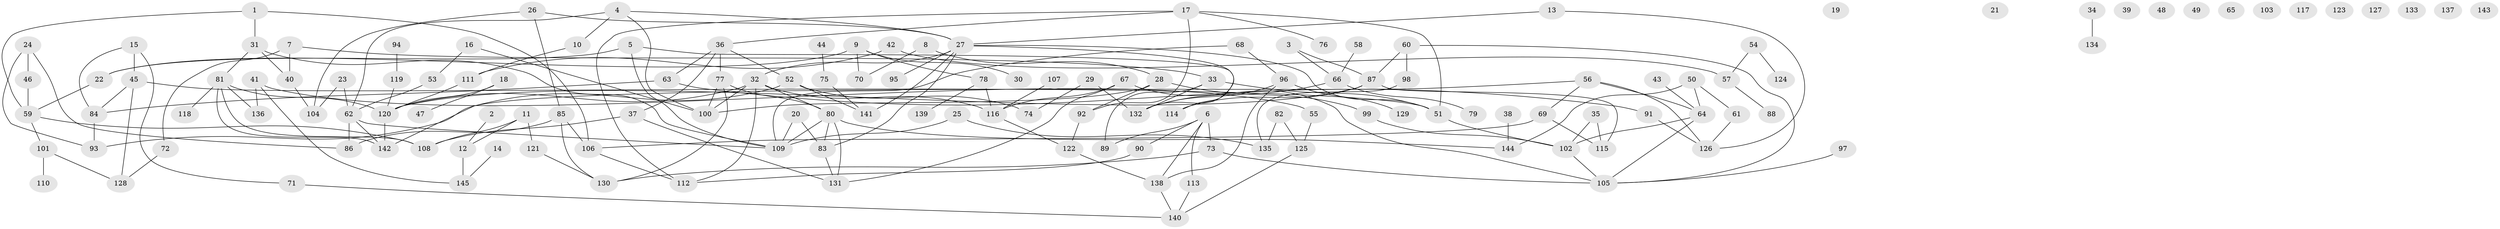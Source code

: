 // coarse degree distribution, {3: 0.14563106796116504, 2: 0.18446601941747573, 4: 0.1262135922330097, 7: 0.04854368932038835, 5: 0.08737864077669903, 1: 0.1941747572815534, 0: 0.1262135922330097, 12: 0.009708737864077669, 9: 0.009708737864077669, 10: 0.009708737864077669, 6: 0.038834951456310676, 8: 0.019417475728155338}
// Generated by graph-tools (version 1.1) at 2025/23/03/03/25 07:23:26]
// undirected, 145 vertices, 196 edges
graph export_dot {
graph [start="1"]
  node [color=gray90,style=filled];
  1;
  2;
  3;
  4;
  5;
  6;
  7;
  8;
  9;
  10;
  11;
  12;
  13;
  14;
  15;
  16;
  17;
  18;
  19;
  20;
  21;
  22;
  23;
  24;
  25;
  26;
  27;
  28;
  29;
  30;
  31;
  32;
  33;
  34;
  35;
  36;
  37;
  38;
  39;
  40;
  41;
  42;
  43;
  44;
  45;
  46;
  47;
  48;
  49;
  50;
  51;
  52;
  53;
  54;
  55;
  56;
  57;
  58;
  59;
  60;
  61;
  62;
  63;
  64;
  65;
  66;
  67;
  68;
  69;
  70;
  71;
  72;
  73;
  74;
  75;
  76;
  77;
  78;
  79;
  80;
  81;
  82;
  83;
  84;
  85;
  86;
  87;
  88;
  89;
  90;
  91;
  92;
  93;
  94;
  95;
  96;
  97;
  98;
  99;
  100;
  101;
  102;
  103;
  104;
  105;
  106;
  107;
  108;
  109;
  110;
  111;
  112;
  113;
  114;
  115;
  116;
  117;
  118;
  119;
  120;
  121;
  122;
  123;
  124;
  125;
  126;
  127;
  128;
  129;
  130;
  131;
  132;
  133;
  134;
  135;
  136;
  137;
  138;
  139;
  140;
  141;
  142;
  143;
  144;
  145;
  1 -- 31;
  1 -- 59;
  1 -- 106;
  2 -- 12;
  3 -- 66;
  3 -- 87;
  4 -- 10;
  4 -- 27;
  4 -- 62;
  4 -- 100;
  5 -- 22;
  5 -- 109;
  5 -- 114;
  6 -- 73;
  6 -- 89;
  6 -- 90;
  6 -- 113;
  6 -- 138;
  7 -- 33;
  7 -- 40;
  7 -- 72;
  8 -- 28;
  8 -- 70;
  9 -- 22;
  9 -- 30;
  9 -- 70;
  9 -- 78;
  10 -- 111;
  11 -- 12;
  11 -- 108;
  11 -- 121;
  12 -- 145;
  13 -- 27;
  13 -- 126;
  14 -- 145;
  15 -- 45;
  15 -- 71;
  15 -- 84;
  16 -- 53;
  16 -- 100;
  17 -- 36;
  17 -- 51;
  17 -- 76;
  17 -- 92;
  17 -- 112;
  18 -- 47;
  18 -- 120;
  20 -- 83;
  20 -- 109;
  22 -- 59;
  23 -- 62;
  23 -- 104;
  24 -- 46;
  24 -- 86;
  24 -- 93;
  25 -- 109;
  25 -- 135;
  26 -- 27;
  26 -- 85;
  26 -- 104;
  27 -- 32;
  27 -- 51;
  27 -- 83;
  27 -- 95;
  27 -- 132;
  27 -- 141;
  28 -- 92;
  28 -- 99;
  28 -- 100;
  29 -- 74;
  29 -- 132;
  31 -- 40;
  31 -- 81;
  31 -- 109;
  32 -- 80;
  32 -- 100;
  32 -- 112;
  32 -- 116;
  32 -- 120;
  33 -- 51;
  33 -- 89;
  33 -- 132;
  34 -- 134;
  35 -- 102;
  35 -- 115;
  36 -- 37;
  36 -- 52;
  36 -- 63;
  36 -- 77;
  37 -- 108;
  37 -- 131;
  38 -- 144;
  40 -- 104;
  41 -- 55;
  41 -- 136;
  41 -- 145;
  42 -- 57;
  42 -- 111;
  43 -- 64;
  44 -- 75;
  45 -- 51;
  45 -- 84;
  45 -- 128;
  46 -- 59;
  50 -- 61;
  50 -- 64;
  50 -- 144;
  51 -- 102;
  52 -- 74;
  52 -- 141;
  52 -- 142;
  53 -- 62;
  54 -- 57;
  54 -- 124;
  55 -- 125;
  56 -- 64;
  56 -- 69;
  56 -- 93;
  56 -- 126;
  57 -- 88;
  58 -- 66;
  59 -- 101;
  59 -- 108;
  60 -- 87;
  60 -- 98;
  60 -- 105;
  61 -- 126;
  62 -- 86;
  62 -- 109;
  62 -- 142;
  63 -- 84;
  63 -- 91;
  64 -- 102;
  64 -- 105;
  66 -- 79;
  66 -- 132;
  67 -- 105;
  67 -- 116;
  67 -- 131;
  68 -- 96;
  68 -- 109;
  69 -- 106;
  69 -- 115;
  71 -- 140;
  72 -- 128;
  73 -- 105;
  73 -- 130;
  75 -- 141;
  77 -- 80;
  77 -- 100;
  77 -- 130;
  78 -- 116;
  78 -- 139;
  80 -- 83;
  80 -- 109;
  80 -- 131;
  80 -- 144;
  81 -- 108;
  81 -- 118;
  81 -- 120;
  81 -- 136;
  81 -- 142;
  82 -- 125;
  82 -- 135;
  83 -- 131;
  84 -- 93;
  85 -- 86;
  85 -- 106;
  85 -- 130;
  87 -- 114;
  87 -- 115;
  87 -- 120;
  90 -- 112;
  91 -- 126;
  92 -- 122;
  94 -- 119;
  96 -- 129;
  96 -- 132;
  96 -- 138;
  97 -- 105;
  98 -- 135;
  99 -- 102;
  101 -- 110;
  101 -- 128;
  102 -- 105;
  106 -- 112;
  107 -- 116;
  111 -- 120;
  113 -- 140;
  116 -- 122;
  119 -- 120;
  120 -- 142;
  121 -- 130;
  122 -- 138;
  125 -- 140;
  138 -- 140;
}
